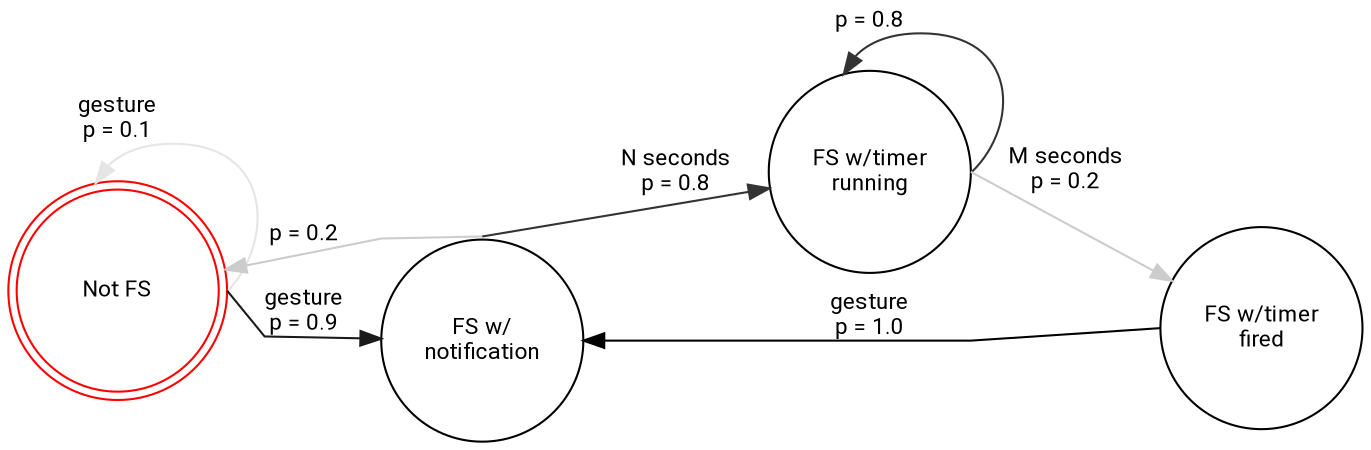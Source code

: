 digraph {
  splines = polyline;
  rankdir=LR;
  node [
    shape = circle
    fontname = "Roboto"
    fontsize = 11
    width = 1.35
    margin = 0
  ];
  edge [
    fontname = "Roboto"
    fontsize = 11
  ];

  nfs [
    label = "Not FS"
    color = red
    shape = doublecircle
  ];
  fs_notif [
    label = "FS w/\nnotification"
  ];
  fs_timer [
    label = "FS w/timer\nrunning"
  ];
  fs_fired [
    label = "FS w/timer\nfired"
  ];

  nfs:e -> fs_notif [
    label = "gesture\np = 0.9"
    color = grey10
  ];
  nfs:e -> nfs [
    label = "gesture\np = 0.1"
    color = grey90
  ];

  fs_notif:n -> fs_timer [
    label = "N seconds\np = 0.8"
    color = grey20
  ];
  fs_notif:n -> nfs [
    label = "p = 0.2"
    color = grey80
  ];

  fs_timer:e -> fs_fired [
    label = "M seconds\np = 0.2"
    color = grey80
  ];
  fs_timer:e -> fs_timer [
    label = "p = 0.8"
    color = grey20
  ];

  fs_fired:w -> fs_notif [
    label = "gesture\np = 1.0"
    color = black
  ];
}
